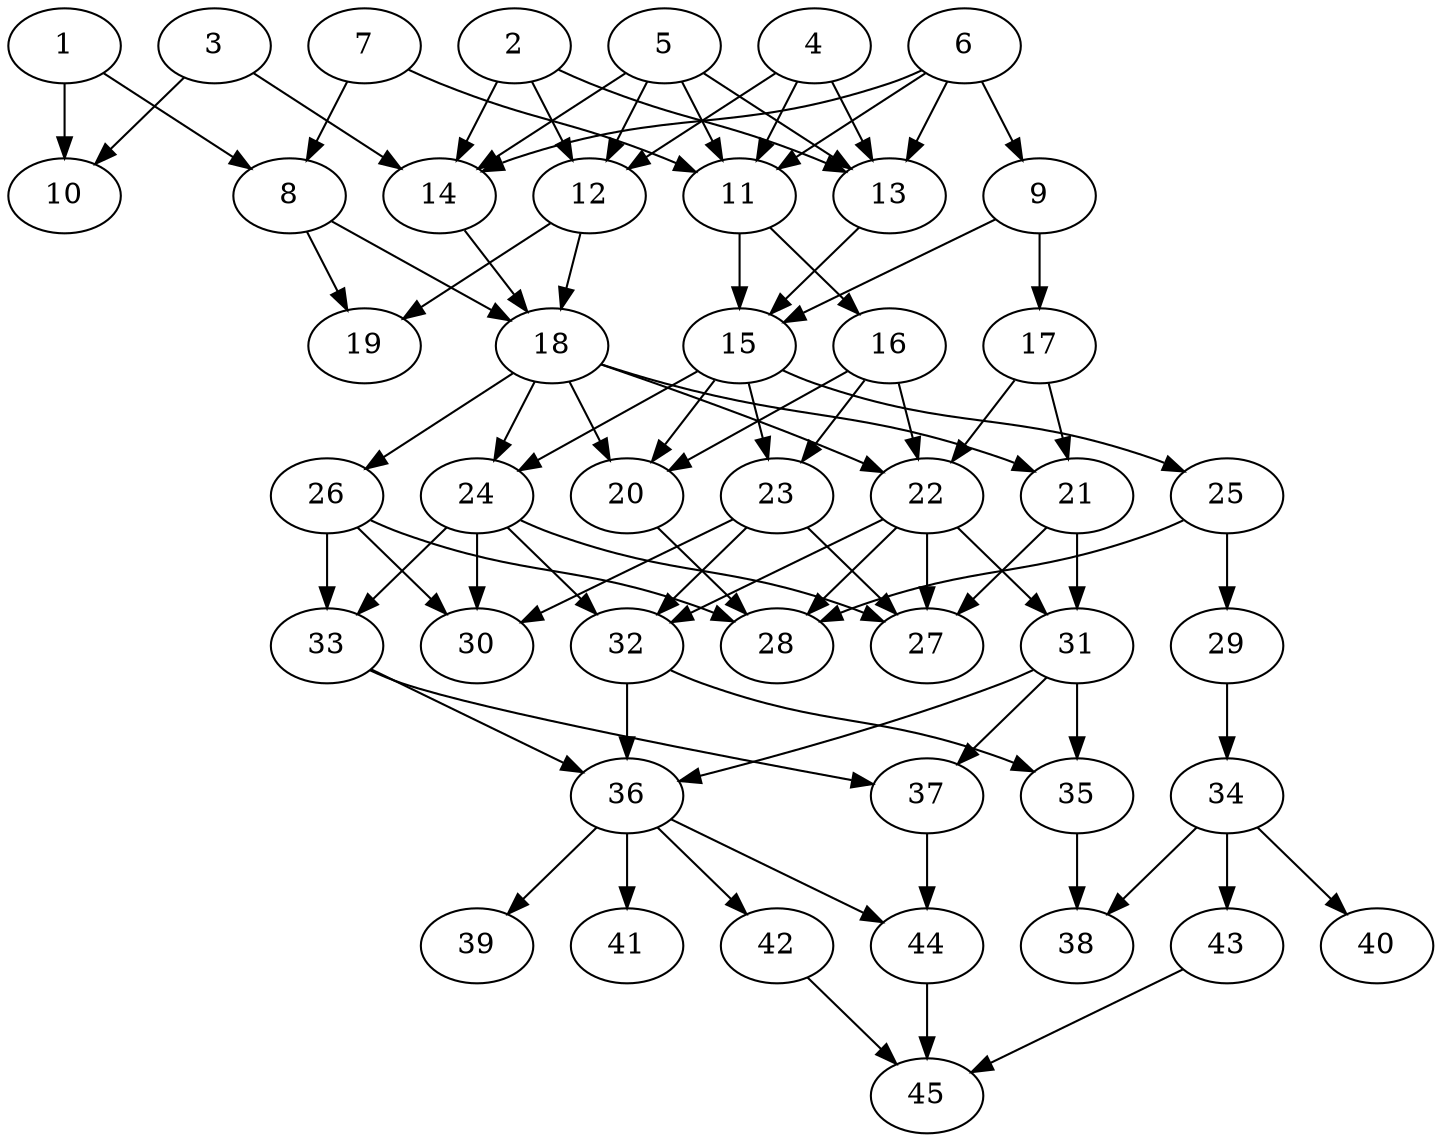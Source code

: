 // DAG automatically generated by daggen at Thu Oct  3 14:07:23 2019
// ./daggen --dot -n 45 --ccr 0.4 --fat 0.5 --regular 0.7 --density 0.5 --mindata 5242880 --maxdata 52428800 
digraph G {
  1 [size="74158080", alpha="0.07", expect_size="29663232"] 
  1 -> 8 [size ="29663232"]
  1 -> 10 [size ="29663232"]
  2 [size="33589760", alpha="0.16", expect_size="13435904"] 
  2 -> 12 [size ="13435904"]
  2 -> 13 [size ="13435904"]
  2 -> 14 [size ="13435904"]
  3 [size="112998400", alpha="0.13", expect_size="45199360"] 
  3 -> 10 [size ="45199360"]
  3 -> 14 [size ="45199360"]
  4 [size="73953280", alpha="0.03", expect_size="29581312"] 
  4 -> 11 [size ="29581312"]
  4 -> 12 [size ="29581312"]
  4 -> 13 [size ="29581312"]
  5 [size="102428160", alpha="0.14", expect_size="40971264"] 
  5 -> 11 [size ="40971264"]
  5 -> 12 [size ="40971264"]
  5 -> 13 [size ="40971264"]
  5 -> 14 [size ="40971264"]
  6 [size="39406080", alpha="0.10", expect_size="15762432"] 
  6 -> 9 [size ="15762432"]
  6 -> 11 [size ="15762432"]
  6 -> 13 [size ="15762432"]
  6 -> 14 [size ="15762432"]
  7 [size="120842240", alpha="0.01", expect_size="48336896"] 
  7 -> 8 [size ="48336896"]
  7 -> 11 [size ="48336896"]
  8 [size="97436160", alpha="0.00", expect_size="38974464"] 
  8 -> 18 [size ="38974464"]
  8 -> 19 [size ="38974464"]
  9 [size="73313280", alpha="0.00", expect_size="29325312"] 
  9 -> 15 [size ="29325312"]
  9 -> 17 [size ="29325312"]
  10 [size="48576000", alpha="0.18", expect_size="19430400"] 
  11 [size="65121280", alpha="0.18", expect_size="26048512"] 
  11 -> 15 [size ="26048512"]
  11 -> 16 [size ="26048512"]
  12 [size="106219520", alpha="0.12", expect_size="42487808"] 
  12 -> 18 [size ="42487808"]
  12 -> 19 [size ="42487808"]
  13 [size="80944640", alpha="0.10", expect_size="32377856"] 
  13 -> 15 [size ="32377856"]
  14 [size="37176320", alpha="0.19", expect_size="14870528"] 
  14 -> 18 [size ="14870528"]
  15 [size="53667840", alpha="0.03", expect_size="21467136"] 
  15 -> 20 [size ="21467136"]
  15 -> 23 [size ="21467136"]
  15 -> 24 [size ="21467136"]
  15 -> 25 [size ="21467136"]
  16 [size="17044480", alpha="0.10", expect_size="6817792"] 
  16 -> 20 [size ="6817792"]
  16 -> 22 [size ="6817792"]
  16 -> 23 [size ="6817792"]
  17 [size="76349440", alpha="0.11", expect_size="30539776"] 
  17 -> 21 [size ="30539776"]
  17 -> 22 [size ="30539776"]
  18 [size="80780800", alpha="0.00", expect_size="32312320"] 
  18 -> 20 [size ="32312320"]
  18 -> 21 [size ="32312320"]
  18 -> 22 [size ="32312320"]
  18 -> 24 [size ="32312320"]
  18 -> 26 [size ="32312320"]
  19 [size="82805760", alpha="0.18", expect_size="33122304"] 
  20 [size="84610560", alpha="0.17", expect_size="33844224"] 
  20 -> 28 [size ="33844224"]
  21 [size="75658240", alpha="0.06", expect_size="30263296"] 
  21 -> 27 [size ="30263296"]
  21 -> 31 [size ="30263296"]
  22 [size="63157760", alpha="0.19", expect_size="25263104"] 
  22 -> 27 [size ="25263104"]
  22 -> 28 [size ="25263104"]
  22 -> 31 [size ="25263104"]
  22 -> 32 [size ="25263104"]
  23 [size="16855040", alpha="0.09", expect_size="6742016"] 
  23 -> 27 [size ="6742016"]
  23 -> 30 [size ="6742016"]
  23 -> 32 [size ="6742016"]
  24 [size="75909120", alpha="0.09", expect_size="30363648"] 
  24 -> 27 [size ="30363648"]
  24 -> 30 [size ="30363648"]
  24 -> 32 [size ="30363648"]
  24 -> 33 [size ="30363648"]
  25 [size="67404800", alpha="0.04", expect_size="26961920"] 
  25 -> 28 [size ="26961920"]
  25 -> 29 [size ="26961920"]
  26 [size="85158400", alpha="0.04", expect_size="34063360"] 
  26 -> 28 [size ="34063360"]
  26 -> 30 [size ="34063360"]
  26 -> 33 [size ="34063360"]
  27 [size="23331840", alpha="0.02", expect_size="9332736"] 
  28 [size="85544960", alpha="0.14", expect_size="34217984"] 
  29 [size="88486400", alpha="0.16", expect_size="35394560"] 
  29 -> 34 [size ="35394560"]
  30 [size="74595840", alpha="0.05", expect_size="29838336"] 
  31 [size="54858240", alpha="0.02", expect_size="21943296"] 
  31 -> 35 [size ="21943296"]
  31 -> 36 [size ="21943296"]
  31 -> 37 [size ="21943296"]
  32 [size="90324480", alpha="0.15", expect_size="36129792"] 
  32 -> 35 [size ="36129792"]
  32 -> 36 [size ="36129792"]
  33 [size="83509760", alpha="0.20", expect_size="33403904"] 
  33 -> 36 [size ="33403904"]
  33 -> 37 [size ="33403904"]
  34 [size="16343040", alpha="0.08", expect_size="6537216"] 
  34 -> 38 [size ="6537216"]
  34 -> 40 [size ="6537216"]
  34 -> 43 [size ="6537216"]
  35 [size="67637760", alpha="0.04", expect_size="27055104"] 
  35 -> 38 [size ="27055104"]
  36 [size="90787840", alpha="0.00", expect_size="36315136"] 
  36 -> 39 [size ="36315136"]
  36 -> 41 [size ="36315136"]
  36 -> 42 [size ="36315136"]
  36 -> 44 [size ="36315136"]
  37 [size="112094720", alpha="0.07", expect_size="44837888"] 
  37 -> 44 [size ="44837888"]
  38 [size="121326080", alpha="0.05", expect_size="48530432"] 
  39 [size="84853760", alpha="0.16", expect_size="33941504"] 
  40 [size="62881280", alpha="0.18", expect_size="25152512"] 
  41 [size="90882560", alpha="0.11", expect_size="36353024"] 
  42 [size="102904320", alpha="0.12", expect_size="41161728"] 
  42 -> 45 [size ="41161728"]
  43 [size="74099200", alpha="0.14", expect_size="29639680"] 
  43 -> 45 [size ="29639680"]
  44 [size="72304640", alpha="0.07", expect_size="28921856"] 
  44 -> 45 [size ="28921856"]
  45 [size="121592320", alpha="0.09", expect_size="48636928"] 
}
